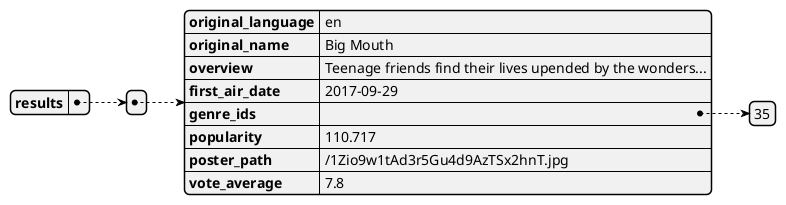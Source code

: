 @startjson tv_show
{
    "results": [
        {
            "original_language": "en",
            "original_name": "Big Mouth",
            "overview": "Teenage friends find their lives upended by the wonders...",
            "first_air_date": "2017-09-29",
            "genre_ids": [
                35
            ],
            "popularity": 110.717,
            "poster_path": "/1Zio9w1tAd3r5Gu4d9AzTSx2hnT.jpg",
            "vote_average": 7.8
        }
    ]
}
@endjson

' * Use this get Genres
https://api.themoviedb.org/3/genre/tv/list?api_key=15c48b326b02e640a0f38e70ccf67d6c&language=en-US

